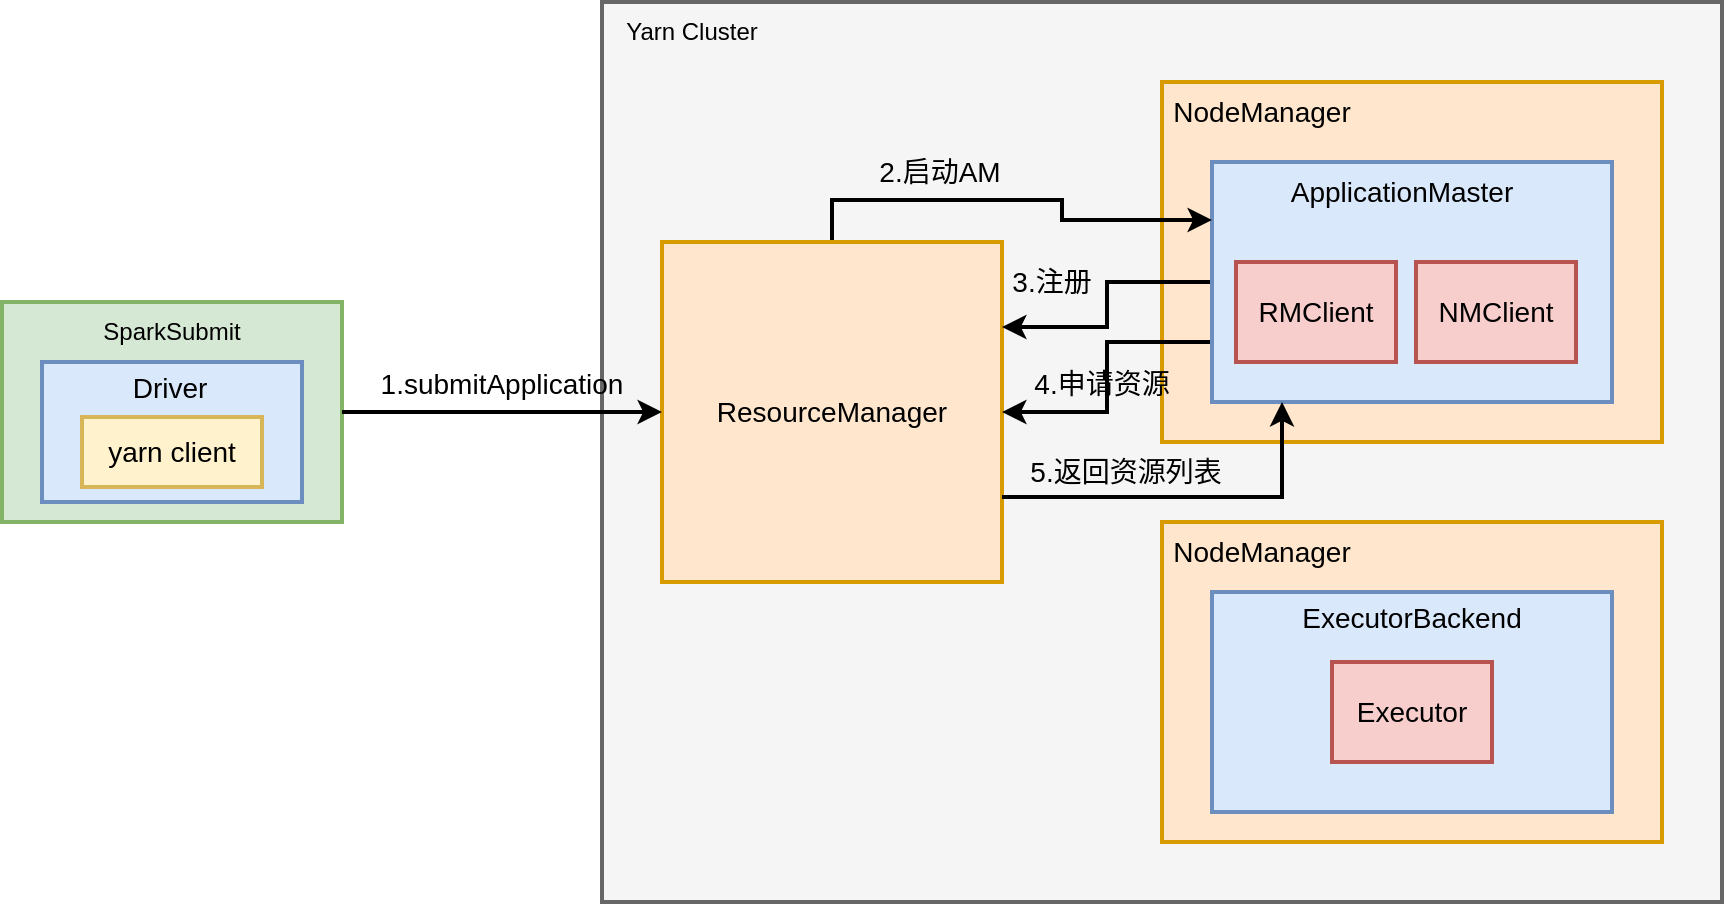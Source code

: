 <mxfile version="20.7.4" type="github">
  <diagram id="xVNRCG-tcF9NAFgGcYIL" name="第 1 页">
    <mxGraphModel dx="954" dy="559" grid="1" gridSize="10" guides="1" tooltips="1" connect="1" arrows="1" fold="1" page="1" pageScale="1" pageWidth="827" pageHeight="1169" math="0" shadow="0">
      <root>
        <mxCell id="0" />
        <mxCell id="1" parent="0" />
        <mxCell id="Jpu4MJqHKeG_fBm41ClF-4" value="" style="rounded=0;whiteSpace=wrap;html=1;strokeWidth=2;fillColor=#f5f5f5;fontColor=#333333;strokeColor=#666666;" vertex="1" parent="1">
          <mxGeometry x="340" y="180" width="560" height="450" as="geometry" />
        </mxCell>
        <mxCell id="Jpu4MJqHKeG_fBm41ClF-5" value="Yarn Cluster" style="text;html=1;strokeColor=none;fillColor=none;align=center;verticalAlign=middle;whiteSpace=wrap;rounded=0;strokeWidth=2;" vertex="1" parent="1">
          <mxGeometry x="340" y="180" width="90" height="30" as="geometry" />
        </mxCell>
        <mxCell id="Jpu4MJqHKeG_fBm41ClF-6" value="&lt;font style=&quot;font-size: 14px;&quot;&gt;ResourceManager&lt;/font&gt;" style="rounded=0;whiteSpace=wrap;html=1;strokeWidth=2;fillColor=#ffe6cc;strokeColor=#d79b00;" vertex="1" parent="1">
          <mxGeometry x="370" y="300" width="170" height="170" as="geometry" />
        </mxCell>
        <mxCell id="Jpu4MJqHKeG_fBm41ClF-8" value="" style="rounded=0;whiteSpace=wrap;html=1;strokeWidth=2;fillColor=#ffe6cc;strokeColor=#d79b00;" vertex="1" parent="1">
          <mxGeometry x="620" y="220" width="250" height="180" as="geometry" />
        </mxCell>
        <mxCell id="Jpu4MJqHKeG_fBm41ClF-9" value="&lt;font style=&quot;font-size: 14px;&quot;&gt;NodeManager&lt;/font&gt;" style="text;html=1;strokeColor=none;fillColor=none;align=center;verticalAlign=middle;whiteSpace=wrap;rounded=0;strokeWidth=2;" vertex="1" parent="1">
          <mxGeometry x="630" y="220" width="80" height="30" as="geometry" />
        </mxCell>
        <mxCell id="Jpu4MJqHKeG_fBm41ClF-10" value="" style="rounded=0;whiteSpace=wrap;html=1;strokeWidth=2;fillColor=#ffe6cc;strokeColor=#d79b00;" vertex="1" parent="1">
          <mxGeometry x="620" y="440" width="250" height="160" as="geometry" />
        </mxCell>
        <mxCell id="Jpu4MJqHKeG_fBm41ClF-11" value="&lt;font style=&quot;font-size: 14px;&quot;&gt;NodeManager&lt;/font&gt;" style="text;html=1;strokeColor=none;fillColor=none;align=center;verticalAlign=middle;whiteSpace=wrap;rounded=0;strokeWidth=2;" vertex="1" parent="1">
          <mxGeometry x="630" y="440" width="80" height="30" as="geometry" />
        </mxCell>
        <mxCell id="Jpu4MJqHKeG_fBm41ClF-29" style="edgeStyle=orthogonalEdgeStyle;rounded=0;orthogonalLoop=1;jettySize=auto;html=1;entryX=1;entryY=0.25;entryDx=0;entryDy=0;strokeWidth=2;fontSize=14;" edge="1" parent="1" source="Jpu4MJqHKeG_fBm41ClF-13" target="Jpu4MJqHKeG_fBm41ClF-6">
          <mxGeometry relative="1" as="geometry" />
        </mxCell>
        <mxCell id="Jpu4MJqHKeG_fBm41ClF-36" style="edgeStyle=orthogonalEdgeStyle;rounded=0;orthogonalLoop=1;jettySize=auto;html=1;exitX=0;exitY=0.75;exitDx=0;exitDy=0;strokeWidth=2;fontSize=14;" edge="1" parent="1" source="Jpu4MJqHKeG_fBm41ClF-13" target="Jpu4MJqHKeG_fBm41ClF-6">
          <mxGeometry relative="1" as="geometry" />
        </mxCell>
        <mxCell id="Jpu4MJqHKeG_fBm41ClF-13" value="" style="rounded=0;whiteSpace=wrap;html=1;strokeWidth=2;fontSize=14;fillColor=#dae8fc;strokeColor=#6c8ebf;" vertex="1" parent="1">
          <mxGeometry x="645" y="260" width="200" height="120" as="geometry" />
        </mxCell>
        <mxCell id="Jpu4MJqHKeG_fBm41ClF-16" value="ApplicationMaster" style="text;html=1;strokeColor=none;fillColor=none;align=center;verticalAlign=middle;whiteSpace=wrap;rounded=0;strokeWidth=2;fontSize=14;" vertex="1" parent="1">
          <mxGeometry x="710" y="260" width="60" height="30" as="geometry" />
        </mxCell>
        <mxCell id="Jpu4MJqHKeG_fBm41ClF-17" value="RMClient" style="rounded=0;whiteSpace=wrap;html=1;strokeWidth=2;fontSize=14;fillColor=#f8cecc;strokeColor=#b85450;" vertex="1" parent="1">
          <mxGeometry x="657" y="310" width="80" height="50" as="geometry" />
        </mxCell>
        <mxCell id="Jpu4MJqHKeG_fBm41ClF-18" value="NMClient" style="rounded=0;whiteSpace=wrap;html=1;strokeWidth=2;fontSize=14;fillColor=#f8cecc;strokeColor=#b85450;" vertex="1" parent="1">
          <mxGeometry x="747" y="310" width="80" height="50" as="geometry" />
        </mxCell>
        <mxCell id="Jpu4MJqHKeG_fBm41ClF-19" value="" style="rounded=0;whiteSpace=wrap;html=1;strokeWidth=2;fontSize=14;fillColor=#dae8fc;strokeColor=#6c8ebf;" vertex="1" parent="1">
          <mxGeometry x="645" y="475" width="200" height="110" as="geometry" />
        </mxCell>
        <mxCell id="Jpu4MJqHKeG_fBm41ClF-20" value="ExecutorBackend" style="text;html=1;strokeColor=none;fillColor=none;align=center;verticalAlign=middle;whiteSpace=wrap;rounded=0;strokeWidth=2;fontSize=14;" vertex="1" parent="1">
          <mxGeometry x="680" y="470" width="130" height="35" as="geometry" />
        </mxCell>
        <mxCell id="Jpu4MJqHKeG_fBm41ClF-21" value="Executor" style="rounded=0;whiteSpace=wrap;html=1;strokeWidth=2;fontSize=14;fillColor=#f8cecc;strokeColor=#b85450;" vertex="1" parent="1">
          <mxGeometry x="705" y="510" width="80" height="50" as="geometry" />
        </mxCell>
        <mxCell id="Jpu4MJqHKeG_fBm41ClF-22" value="" style="group" vertex="1" connectable="0" parent="1">
          <mxGeometry x="40" y="330" width="170" height="110" as="geometry" />
        </mxCell>
        <mxCell id="Jpu4MJqHKeG_fBm41ClF-1" value="" style="rounded=0;whiteSpace=wrap;html=1;fillColor=#d5e8d4;strokeColor=#82b366;strokeWidth=2;" vertex="1" parent="Jpu4MJqHKeG_fBm41ClF-22">
          <mxGeometry width="170" height="110" as="geometry" />
        </mxCell>
        <mxCell id="Jpu4MJqHKeG_fBm41ClF-2" value="SparkSubmit" style="text;html=1;strokeColor=none;fillColor=none;align=center;verticalAlign=middle;whiteSpace=wrap;rounded=0;strokeWidth=2;" vertex="1" parent="Jpu4MJqHKeG_fBm41ClF-22">
          <mxGeometry x="55" width="60" height="30" as="geometry" />
        </mxCell>
        <mxCell id="Jpu4MJqHKeG_fBm41ClF-3" value="" style="rounded=0;whiteSpace=wrap;html=1;strokeWidth=2;fillColor=#dae8fc;strokeColor=#6c8ebf;" vertex="1" parent="Jpu4MJqHKeG_fBm41ClF-22">
          <mxGeometry x="20" y="30" width="130" height="70" as="geometry" />
        </mxCell>
        <mxCell id="Jpu4MJqHKeG_fBm41ClF-14" value="Driver" style="text;html=1;strokeColor=none;fillColor=none;align=center;verticalAlign=middle;whiteSpace=wrap;rounded=0;strokeWidth=2;fontSize=14;" vertex="1" parent="Jpu4MJqHKeG_fBm41ClF-22">
          <mxGeometry x="54" y="30" width="60" height="25" as="geometry" />
        </mxCell>
        <mxCell id="Jpu4MJqHKeG_fBm41ClF-15" value="yarn client" style="rounded=0;whiteSpace=wrap;html=1;strokeWidth=2;fontSize=14;fillColor=#fff2cc;strokeColor=#d6b656;" vertex="1" parent="Jpu4MJqHKeG_fBm41ClF-22">
          <mxGeometry x="40" y="57.5" width="90" height="35" as="geometry" />
        </mxCell>
        <mxCell id="Jpu4MJqHKeG_fBm41ClF-23" style="edgeStyle=orthogonalEdgeStyle;rounded=0;orthogonalLoop=1;jettySize=auto;html=1;fontSize=14;strokeWidth=2;" edge="1" parent="1" source="Jpu4MJqHKeG_fBm41ClF-1" target="Jpu4MJqHKeG_fBm41ClF-6">
          <mxGeometry relative="1" as="geometry" />
        </mxCell>
        <mxCell id="Jpu4MJqHKeG_fBm41ClF-24" value="1.submitApplication" style="text;html=1;strokeColor=none;fillColor=none;align=center;verticalAlign=middle;whiteSpace=wrap;rounded=0;strokeWidth=2;fontSize=14;" vertex="1" parent="1">
          <mxGeometry x="260" y="356" width="60" height="30" as="geometry" />
        </mxCell>
        <mxCell id="Jpu4MJqHKeG_fBm41ClF-26" style="edgeStyle=orthogonalEdgeStyle;rounded=0;orthogonalLoop=1;jettySize=auto;html=1;entryX=0;entryY=0.25;entryDx=0;entryDy=0;strokeWidth=2;fontSize=14;exitX=0.5;exitY=0;exitDx=0;exitDy=0;" edge="1" parent="1">
          <mxGeometry relative="1" as="geometry">
            <mxPoint x="455" y="299" as="sourcePoint" />
            <mxPoint x="645" y="289" as="targetPoint" />
            <Array as="points">
              <mxPoint x="455" y="279" />
              <mxPoint x="570" y="279" />
              <mxPoint x="570" y="289" />
            </Array>
          </mxGeometry>
        </mxCell>
        <mxCell id="Jpu4MJqHKeG_fBm41ClF-27" value="2.启动AM" style="text;html=1;strokeColor=none;fillColor=none;align=center;verticalAlign=middle;whiteSpace=wrap;rounded=0;strokeWidth=2;fontSize=14;" vertex="1" parent="1">
          <mxGeometry x="454" y="250" width="110" height="30" as="geometry" />
        </mxCell>
        <mxCell id="Jpu4MJqHKeG_fBm41ClF-30" value="3.注册" style="text;html=1;strokeColor=none;fillColor=none;align=center;verticalAlign=middle;whiteSpace=wrap;rounded=0;strokeWidth=2;fontSize=14;" vertex="1" parent="1">
          <mxGeometry x="510" y="305" width="110" height="30" as="geometry" />
        </mxCell>
        <mxCell id="Jpu4MJqHKeG_fBm41ClF-40" value="4.申请资源" style="text;html=1;strokeColor=none;fillColor=none;align=center;verticalAlign=middle;whiteSpace=wrap;rounded=0;strokeWidth=2;fontSize=14;" vertex="1" parent="1">
          <mxGeometry x="535" y="356" width="110" height="30" as="geometry" />
        </mxCell>
        <mxCell id="Jpu4MJqHKeG_fBm41ClF-43" value="5.返回资源列表" style="text;html=1;strokeColor=none;fillColor=none;align=center;verticalAlign=middle;whiteSpace=wrap;rounded=0;strokeWidth=2;fontSize=14;" vertex="1" parent="1">
          <mxGeometry x="547" y="400" width="110" height="30" as="geometry" />
        </mxCell>
        <mxCell id="Jpu4MJqHKeG_fBm41ClF-42" style="edgeStyle=orthogonalEdgeStyle;rounded=0;orthogonalLoop=1;jettySize=auto;html=1;exitX=1;exitY=0.75;exitDx=0;exitDy=0;entryX=0.175;entryY=1;entryDx=0;entryDy=0;entryPerimeter=0;strokeWidth=2;fontSize=14;" edge="1" parent="1" source="Jpu4MJqHKeG_fBm41ClF-6" target="Jpu4MJqHKeG_fBm41ClF-13">
          <mxGeometry relative="1" as="geometry" />
        </mxCell>
      </root>
    </mxGraphModel>
  </diagram>
</mxfile>
